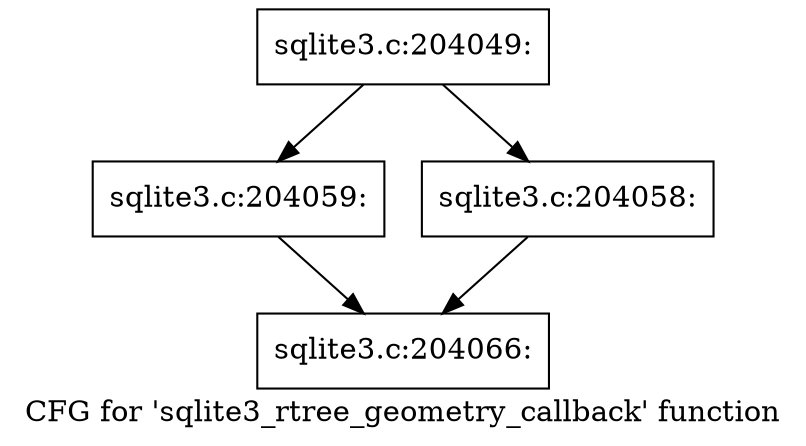 digraph "CFG for 'sqlite3_rtree_geometry_callback' function" {
	label="CFG for 'sqlite3_rtree_geometry_callback' function";

	Node0x55c0f6e96a10 [shape=record,label="{sqlite3.c:204049:}"];
	Node0x55c0f6e96a10 -> Node0x55c0f5511860;
	Node0x55c0f6e96a10 -> Node0x55c0f5511810;
	Node0x55c0f5511810 [shape=record,label="{sqlite3.c:204058:}"];
	Node0x55c0f5511810 -> Node0x55c0f6e96aa0;
	Node0x55c0f5511860 [shape=record,label="{sqlite3.c:204059:}"];
	Node0x55c0f5511860 -> Node0x55c0f6e96aa0;
	Node0x55c0f6e96aa0 [shape=record,label="{sqlite3.c:204066:}"];
}

